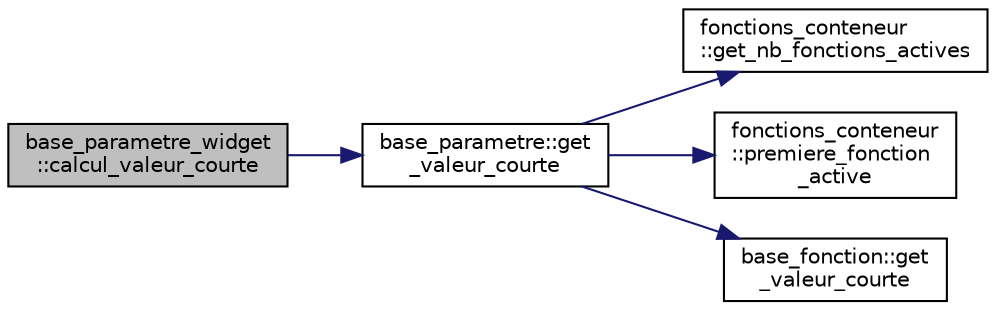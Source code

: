 digraph "base_parametre_widget::calcul_valeur_courte"
{
  edge [fontname="Helvetica",fontsize="10",labelfontname="Helvetica",labelfontsize="10"];
  node [fontname="Helvetica",fontsize="10",shape=record];
  rankdir="LR";
  Node21 [label="base_parametre_widget\l::calcul_valeur_courte",height=0.2,width=0.4,color="black", fillcolor="grey75", style="filled", fontcolor="black"];
  Node21 -> Node22 [color="midnightblue",fontsize="10",style="solid",fontname="Helvetica"];
  Node22 [label="base_parametre::get\l_valeur_courte",height=0.2,width=0.4,color="black", fillcolor="white", style="filled",URL="$classbase__parametre.html#a1dd3ecd78259779ef0d0febb1a676cd8",tooltip="Retourne la valeur du paramètre en version raccourci. "];
  Node22 -> Node23 [color="midnightblue",fontsize="10",style="solid",fontname="Helvetica"];
  Node23 [label="fonctions_conteneur\l::get_nb_fonctions_actives",height=0.2,width=0.4,color="black", fillcolor="white", style="filled",URL="$classfonctions__conteneur.html#aa0372e0e6818c6a71721f1a5350aa1ed",tooltip="Retourne le nombre de fonctions actives du conteneur. "];
  Node22 -> Node24 [color="midnightblue",fontsize="10",style="solid",fontname="Helvetica"];
  Node24 [label="fonctions_conteneur\l::premiere_fonction\l_active",height=0.2,width=0.4,color="black", fillcolor="white", style="filled",URL="$classfonctions__conteneur.html#a346cf6e2574fe487ef7eaaebf603f2db",tooltip="Retourne la première fonction active du conteneur. "];
  Node22 -> Node25 [color="midnightblue",fontsize="10",style="solid",fontname="Helvetica"];
  Node25 [label="base_fonction::get\l_valeur_courte",height=0.2,width=0.4,color="black", fillcolor="white", style="filled",URL="$classbase__fonction.html#aa0ad813556f7c6b4ec8e35a34ced4436",tooltip="Méthode virtuelle pure retournant la valeur de la fonction en version raccourci. "];
}
